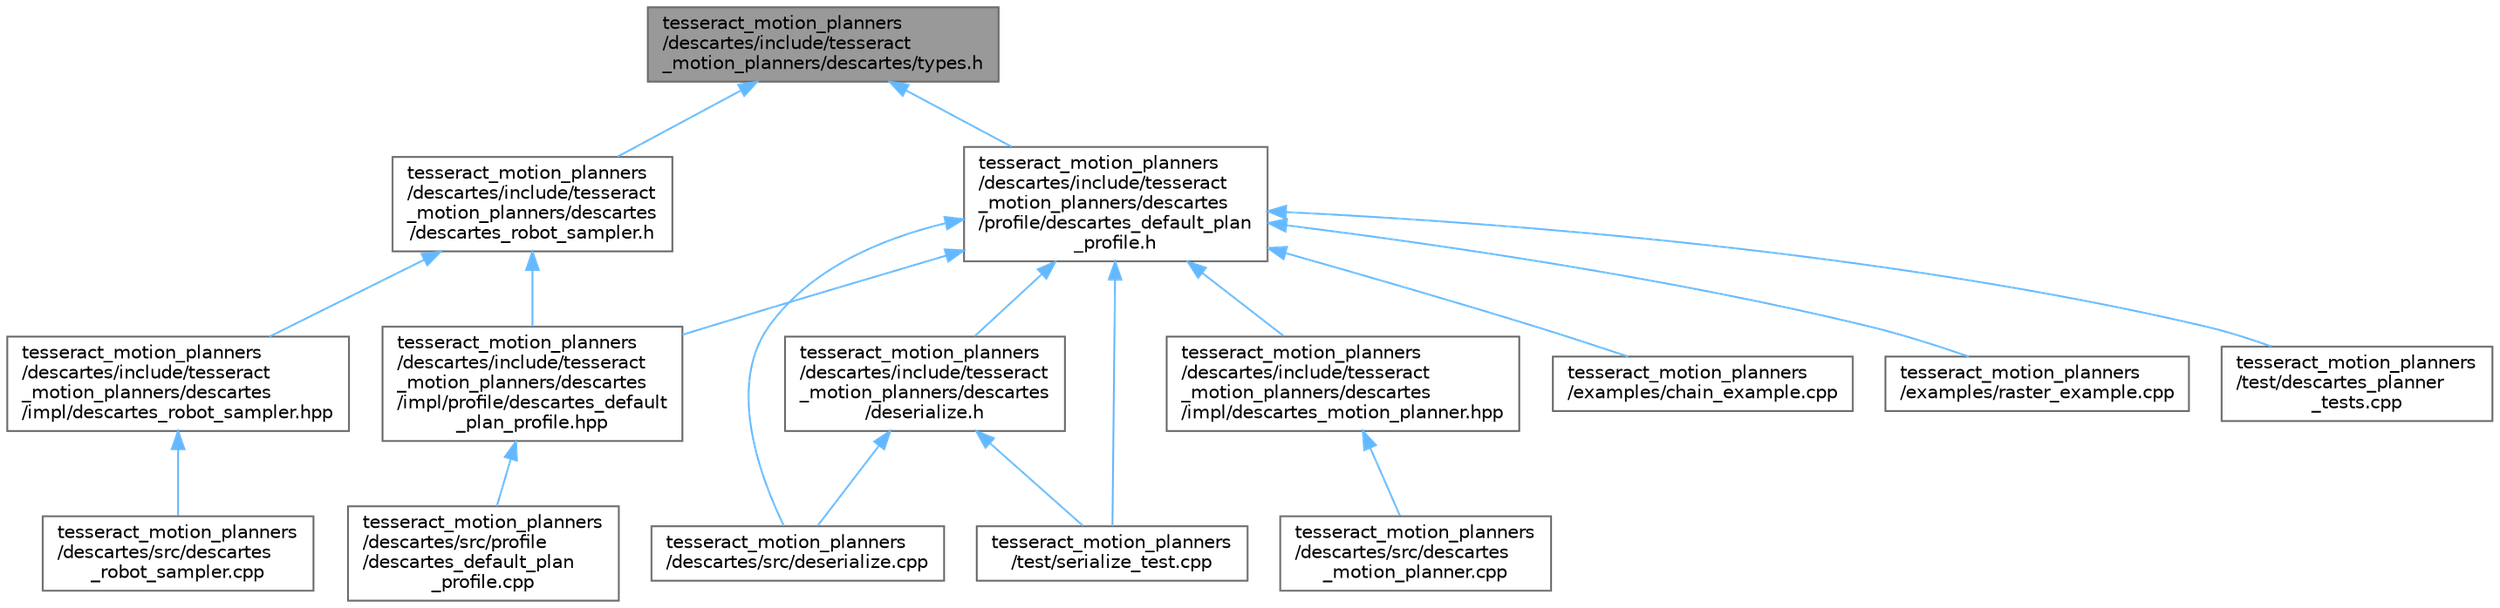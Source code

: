 digraph "tesseract_motion_planners/descartes/include/tesseract_motion_planners/descartes/types.h"
{
 // LATEX_PDF_SIZE
  bgcolor="transparent";
  edge [fontname=Helvetica,fontsize=10,labelfontname=Helvetica,labelfontsize=10];
  node [fontname=Helvetica,fontsize=10,shape=box,height=0.2,width=0.4];
  Node1 [label="tesseract_motion_planners\l/descartes/include/tesseract\l_motion_planners/descartes/types.h",height=0.2,width=0.4,color="gray40", fillcolor="grey60", style="filled", fontcolor="black",tooltip="Tesseract descartes types."];
  Node1 -> Node2 [dir="back",color="steelblue1",style="solid"];
  Node2 [label="tesseract_motion_planners\l/descartes/include/tesseract\l_motion_planners/descartes\l/descartes_robot_sampler.h",height=0.2,width=0.4,color="grey40", fillcolor="white", style="filled",URL="$d1/dad/descartes__robot__sampler_8h.html",tooltip="Tesseract Descartes Kinematics Sampler."];
  Node2 -> Node3 [dir="back",color="steelblue1",style="solid"];
  Node3 [label="tesseract_motion_planners\l/descartes/include/tesseract\l_motion_planners/descartes\l/impl/descartes_robot_sampler.hpp",height=0.2,width=0.4,color="grey40", fillcolor="white", style="filled",URL="$d0/d0a/descartes__robot__sampler_8hpp.html",tooltip="Tesseract Descartes Kinematics Sampler Implementation."];
  Node3 -> Node4 [dir="back",color="steelblue1",style="solid"];
  Node4 [label="tesseract_motion_planners\l/descartes/src/descartes\l_robot_sampler.cpp",height=0.2,width=0.4,color="grey40", fillcolor="white", style="filled",URL="$db/d0f/descartes__robot__sampler_8cpp.html",tooltip="Tesseract Descartes Robot Kinematics Sampler."];
  Node2 -> Node5 [dir="back",color="steelblue1",style="solid"];
  Node5 [label="tesseract_motion_planners\l/descartes/include/tesseract\l_motion_planners/descartes\l/impl/profile/descartes_default\l_plan_profile.hpp",height=0.2,width=0.4,color="grey40", fillcolor="white", style="filled",URL="$df/d3e/descartes__default__plan__profile_8hpp.html",tooltip=" "];
  Node5 -> Node6 [dir="back",color="steelblue1",style="solid"];
  Node6 [label="tesseract_motion_planners\l/descartes/src/profile\l/descartes_default_plan\l_profile.cpp",height=0.2,width=0.4,color="grey40", fillcolor="white", style="filled",URL="$da/dcd/descartes__default__plan__profile_8cpp.html",tooltip=" "];
  Node1 -> Node7 [dir="back",color="steelblue1",style="solid"];
  Node7 [label="tesseract_motion_planners\l/descartes/include/tesseract\l_motion_planners/descartes\l/profile/descartes_default_plan\l_profile.h",height=0.2,width=0.4,color="grey40", fillcolor="white", style="filled",URL="$d5/d91/descartes__default__plan__profile_8h.html",tooltip=" "];
  Node7 -> Node8 [dir="back",color="steelblue1",style="solid"];
  Node8 [label="tesseract_motion_planners\l/descartes/include/tesseract\l_motion_planners/descartes\l/deserialize.h",height=0.2,width=0.4,color="grey40", fillcolor="white", style="filled",URL="$dd/d1e/descartes_2include_2tesseract__motion__planners_2descartes_2deserialize_8h.html",tooltip="Provide methods for deserialize descartes plans to xml."];
  Node8 -> Node9 [dir="back",color="steelblue1",style="solid"];
  Node9 [label="tesseract_motion_planners\l/descartes/src/deserialize.cpp",height=0.2,width=0.4,color="grey40", fillcolor="white", style="filled",URL="$d5/d68/descartes_2src_2deserialize_8cpp.html",tooltip="Provide methods for deserialize instructions to xml and deserialization."];
  Node8 -> Node10 [dir="back",color="steelblue1",style="solid"];
  Node10 [label="tesseract_motion_planners\l/test/serialize_test.cpp",height=0.2,width=0.4,color="grey40", fillcolor="white", style="filled",URL="$d3/d15/tesseract__motion__planners_2test_2serialize__test_8cpp.html",tooltip=" "];
  Node7 -> Node11 [dir="back",color="steelblue1",style="solid"];
  Node11 [label="tesseract_motion_planners\l/descartes/include/tesseract\l_motion_planners/descartes\l/impl/descartes_motion_planner.hpp",height=0.2,width=0.4,color="grey40", fillcolor="white", style="filled",URL="$dd/dad/descartes__motion__planner_8hpp.html",tooltip="Tesseract ROS Descartes planner."];
  Node11 -> Node12 [dir="back",color="steelblue1",style="solid"];
  Node12 [label="tesseract_motion_planners\l/descartes/src/descartes\l_motion_planner.cpp",height=0.2,width=0.4,color="grey40", fillcolor="white", style="filled",URL="$d5/dd0/descartes__motion__planner_8cpp.html",tooltip="Tesseract ROS Descartes planner."];
  Node7 -> Node5 [dir="back",color="steelblue1",style="solid"];
  Node7 -> Node9 [dir="back",color="steelblue1",style="solid"];
  Node7 -> Node13 [dir="back",color="steelblue1",style="solid"];
  Node13 [label="tesseract_motion_planners\l/examples/chain_example.cpp",height=0.2,width=0.4,color="grey40", fillcolor="white", style="filled",URL="$d2/de8/chain__example_8cpp.html",tooltip="Chained motion planning example."];
  Node7 -> Node14 [dir="back",color="steelblue1",style="solid"];
  Node14 [label="tesseract_motion_planners\l/examples/raster_example.cpp",height=0.2,width=0.4,color="grey40", fillcolor="white", style="filled",URL="$d4/dfe/raster__example_8cpp.html",tooltip="Raster motion planning example."];
  Node7 -> Node15 [dir="back",color="steelblue1",style="solid"];
  Node15 [label="tesseract_motion_planners\l/test/descartes_planner\l_tests.cpp",height=0.2,width=0.4,color="grey40", fillcolor="white", style="filled",URL="$d6/dcb/descartes__planner__tests_8cpp.html",tooltip="This contains unit test for the tesseract descartes planner."];
  Node7 -> Node10 [dir="back",color="steelblue1",style="solid"];
}
